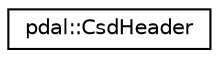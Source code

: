 digraph "Graphical Class Hierarchy"
{
  edge [fontname="Helvetica",fontsize="10",labelfontname="Helvetica",labelfontsize="10"];
  node [fontname="Helvetica",fontsize="10",shape=record];
  rankdir="LR";
  Node1 [label="pdal::CsdHeader",height=0.2,width=0.4,color="black", fillcolor="white", style="filled",URL="$namespacepdal.html#structpdal_1_1CsdHeader"];
}
